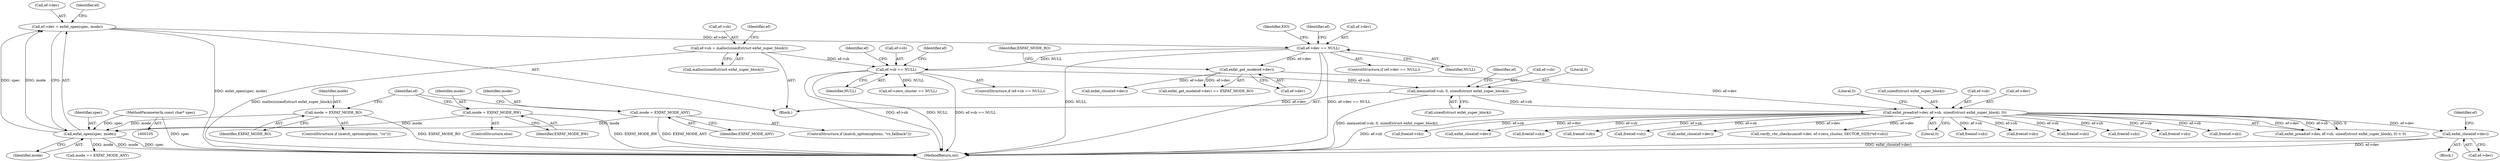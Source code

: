digraph "0_exfat_2e86ae5f81da11f11673d0546efb525af02b7786@pointer" {
"1000279" [label="(Call,exfat_close(ef->dev))"];
"1000212" [label="(Call,exfat_pread(ef->dev, ef->sb, sizeof(struct exfat_super_block), 0))"];
"1000158" [label="(Call,exfat_get_mode(ef->dev))"];
"1000148" [label="(Call,ef->dev == NULL)"];
"1000140" [label="(Call,ef->dev = exfat_open(spec, mode))"];
"1000144" [label="(Call,exfat_open(spec, mode))"];
"1000107" [label="(MethodParameterIn,const char* spec)"];
"1000125" [label="(Call,mode = EXFAT_MODE_RO)"];
"1000133" [label="(Call,mode = EXFAT_MODE_ANY)"];
"1000137" [label="(Call,mode = EXFAT_MODE_RW)"];
"1000203" [label="(Call,memset(ef->sb, 0, sizeof(struct exfat_super_block)))"];
"1000188" [label="(Call,ef->sb == NULL)"];
"1000180" [label="(Call,ef->sb = malloc(sizeof(struct exfat_super_block)))"];
"1000189" [label="(Call,ef->sb)"];
"1000127" [label="(Identifier,EXFAT_MODE_RO)"];
"1000159" [label="(Call,ef->dev)"];
"1000212" [label="(Call,exfat_pread(ef->dev, ef->sb, sizeof(struct exfat_super_block), 0))"];
"1000249" [label="(Call,exfat_close(ef->dev))"];
"1000160" [label="(Identifier,ef)"];
"1000141" [label="(Call,ef->dev)"];
"1000203" [label="(Call,memset(ef->sb, 0, sizeof(struct exfat_super_block)))"];
"1000139" [label="(Identifier,EXFAT_MODE_RW)"];
"1000686" [label="(MethodReturn,int)"];
"1000294" [label="(Call,verify_vbr_checksum(ef->dev, ef->zero_cluster, SECTOR_SIZE(*ef->sb)))"];
"1000180" [label="(Call,ef->sb = malloc(sizeof(struct exfat_super_block)))"];
"1000208" [label="(Call,sizeof(struct exfat_super_block))"];
"1000221" [label="(Literal,0)"];
"1000679" [label="(Call,free(ef->sb))"];
"1000194" [label="(Call,exfat_close(ef->dev))"];
"1000136" [label="(ControlStructure,else)"];
"1000137" [label="(Call,mode = EXFAT_MODE_RW)"];
"1000192" [label="(Identifier,NULL)"];
"1000158" [label="(Call,exfat_get_mode(ef->dev))"];
"1000377" [label="(Call,free(ef->sb))"];
"1000507" [label="(Call,free(ef->sb))"];
"1000222" [label="(Literal,0)"];
"1000253" [label="(Call,free(ef->sb))"];
"1000196" [label="(Identifier,ef)"];
"1000157" [label="(Call,exfat_get_mode(ef->dev) == EXFAT_MODE_RO)"];
"1000133" [label="(Call,mode = EXFAT_MODE_ANY)"];
"1000273" [label="(Call,ef->zero_cluster == NULL)"];
"1000219" [label="(Call,sizeof(struct exfat_super_block))"];
"1000216" [label="(Call,ef->sb)"];
"1000152" [label="(Identifier,NULL)"];
"1000126" [label="(Identifier,mode)"];
"1000207" [label="(Literal,0)"];
"1000162" [label="(Identifier,EXFAT_MODE_RO)"];
"1000315" [label="(Call,free(ef->sb))"];
"1000187" [label="(ControlStructure,if (ef->sb == NULL))"];
"1000278" [label="(Block,)"];
"1000228" [label="(Call,free(ef->sb))"];
"1000142" [label="(Identifier,ef)"];
"1000279" [label="(Call,exfat_close(ef->dev))"];
"1000149" [label="(Call,ef->dev)"];
"1000190" [label="(Identifier,ef)"];
"1000148" [label="(Call,ef->dev == NULL)"];
"1000109" [label="(Block,)"];
"1000205" [label="(Identifier,ef)"];
"1000150" [label="(Identifier,ef)"];
"1000129" [label="(ControlStructure,if (match_option(options, \"ro_fallback\")))"];
"1000211" [label="(Call,exfat_pread(ef->dev, ef->sb, sizeof(struct exfat_super_block), 0) < 0)"];
"1000125" [label="(Call,mode = EXFAT_MODE_RO)"];
"1000283" [label="(Call,free(ef->sb))"];
"1000146" [label="(Identifier,mode)"];
"1000188" [label="(Call,ef->sb == NULL)"];
"1000224" [label="(Call,exfat_close(ef->dev))"];
"1000181" [label="(Call,ef->sb)"];
"1000147" [label="(ControlStructure,if (ef->dev == NULL))"];
"1000213" [label="(Call,ef->dev)"];
"1000144" [label="(Call,exfat_open(spec, mode))"];
"1000107" [label="(MethodParameterIn,const char* spec)"];
"1000214" [label="(Identifier,ef)"];
"1000459" [label="(Call,free(ef->sb))"];
"1000134" [label="(Identifier,mode)"];
"1000592" [label="(Call,free(ef->sb))"];
"1000408" [label="(Call,free(ef->sb))"];
"1000155" [label="(Identifier,EIO)"];
"1000280" [label="(Call,ef->dev)"];
"1000135" [label="(Identifier,EXFAT_MODE_ANY)"];
"1000165" [label="(Call,mode == EXFAT_MODE_ANY)"];
"1000121" [label="(ControlStructure,if (match_option(options, \"ro\")))"];
"1000204" [label="(Call,ef->sb)"];
"1000184" [label="(Call,malloc(sizeof(struct exfat_super_block)))"];
"1000145" [label="(Identifier,spec)"];
"1000140" [label="(Call,ef->dev = exfat_open(spec, mode))"];
"1000285" [label="(Identifier,ef)"];
"1000138" [label="(Identifier,mode)"];
"1000279" -> "1000278"  [label="AST: "];
"1000279" -> "1000280"  [label="CFG: "];
"1000280" -> "1000279"  [label="AST: "];
"1000285" -> "1000279"  [label="CFG: "];
"1000279" -> "1000686"  [label="DDG: ef->dev"];
"1000279" -> "1000686"  [label="DDG: exfat_close(ef->dev)"];
"1000212" -> "1000279"  [label="DDG: ef->dev"];
"1000212" -> "1000211"  [label="AST: "];
"1000212" -> "1000221"  [label="CFG: "];
"1000213" -> "1000212"  [label="AST: "];
"1000216" -> "1000212"  [label="AST: "];
"1000219" -> "1000212"  [label="AST: "];
"1000221" -> "1000212"  [label="AST: "];
"1000222" -> "1000212"  [label="CFG: "];
"1000212" -> "1000686"  [label="DDG: ef->sb"];
"1000212" -> "1000211"  [label="DDG: ef->dev"];
"1000212" -> "1000211"  [label="DDG: ef->sb"];
"1000212" -> "1000211"  [label="DDG: 0"];
"1000158" -> "1000212"  [label="DDG: ef->dev"];
"1000203" -> "1000212"  [label="DDG: ef->sb"];
"1000212" -> "1000224"  [label="DDG: ef->dev"];
"1000212" -> "1000228"  [label="DDG: ef->sb"];
"1000212" -> "1000249"  [label="DDG: ef->dev"];
"1000212" -> "1000253"  [label="DDG: ef->sb"];
"1000212" -> "1000283"  [label="DDG: ef->sb"];
"1000212" -> "1000294"  [label="DDG: ef->dev"];
"1000212" -> "1000315"  [label="DDG: ef->sb"];
"1000212" -> "1000377"  [label="DDG: ef->sb"];
"1000212" -> "1000408"  [label="DDG: ef->sb"];
"1000212" -> "1000459"  [label="DDG: ef->sb"];
"1000212" -> "1000507"  [label="DDG: ef->sb"];
"1000212" -> "1000592"  [label="DDG: ef->sb"];
"1000212" -> "1000679"  [label="DDG: ef->sb"];
"1000158" -> "1000157"  [label="AST: "];
"1000158" -> "1000159"  [label="CFG: "];
"1000159" -> "1000158"  [label="AST: "];
"1000162" -> "1000158"  [label="CFG: "];
"1000158" -> "1000157"  [label="DDG: ef->dev"];
"1000148" -> "1000158"  [label="DDG: ef->dev"];
"1000158" -> "1000194"  [label="DDG: ef->dev"];
"1000148" -> "1000147"  [label="AST: "];
"1000148" -> "1000152"  [label="CFG: "];
"1000149" -> "1000148"  [label="AST: "];
"1000152" -> "1000148"  [label="AST: "];
"1000155" -> "1000148"  [label="CFG: "];
"1000160" -> "1000148"  [label="CFG: "];
"1000148" -> "1000686"  [label="DDG: NULL"];
"1000148" -> "1000686"  [label="DDG: ef->dev"];
"1000148" -> "1000686"  [label="DDG: ef->dev == NULL"];
"1000140" -> "1000148"  [label="DDG: ef->dev"];
"1000148" -> "1000188"  [label="DDG: NULL"];
"1000140" -> "1000109"  [label="AST: "];
"1000140" -> "1000144"  [label="CFG: "];
"1000141" -> "1000140"  [label="AST: "];
"1000144" -> "1000140"  [label="AST: "];
"1000150" -> "1000140"  [label="CFG: "];
"1000140" -> "1000686"  [label="DDG: exfat_open(spec, mode)"];
"1000144" -> "1000140"  [label="DDG: spec"];
"1000144" -> "1000140"  [label="DDG: mode"];
"1000144" -> "1000146"  [label="CFG: "];
"1000145" -> "1000144"  [label="AST: "];
"1000146" -> "1000144"  [label="AST: "];
"1000144" -> "1000686"  [label="DDG: spec"];
"1000144" -> "1000686"  [label="DDG: mode"];
"1000107" -> "1000144"  [label="DDG: spec"];
"1000125" -> "1000144"  [label="DDG: mode"];
"1000133" -> "1000144"  [label="DDG: mode"];
"1000137" -> "1000144"  [label="DDG: mode"];
"1000144" -> "1000165"  [label="DDG: mode"];
"1000107" -> "1000105"  [label="AST: "];
"1000107" -> "1000686"  [label="DDG: spec"];
"1000125" -> "1000121"  [label="AST: "];
"1000125" -> "1000127"  [label="CFG: "];
"1000126" -> "1000125"  [label="AST: "];
"1000127" -> "1000125"  [label="AST: "];
"1000142" -> "1000125"  [label="CFG: "];
"1000125" -> "1000686"  [label="DDG: EXFAT_MODE_RO"];
"1000133" -> "1000129"  [label="AST: "];
"1000133" -> "1000135"  [label="CFG: "];
"1000134" -> "1000133"  [label="AST: "];
"1000135" -> "1000133"  [label="AST: "];
"1000142" -> "1000133"  [label="CFG: "];
"1000133" -> "1000686"  [label="DDG: EXFAT_MODE_ANY"];
"1000137" -> "1000136"  [label="AST: "];
"1000137" -> "1000139"  [label="CFG: "];
"1000138" -> "1000137"  [label="AST: "];
"1000139" -> "1000137"  [label="AST: "];
"1000142" -> "1000137"  [label="CFG: "];
"1000137" -> "1000686"  [label="DDG: EXFAT_MODE_RW"];
"1000203" -> "1000109"  [label="AST: "];
"1000203" -> "1000208"  [label="CFG: "];
"1000204" -> "1000203"  [label="AST: "];
"1000207" -> "1000203"  [label="AST: "];
"1000208" -> "1000203"  [label="AST: "];
"1000214" -> "1000203"  [label="CFG: "];
"1000203" -> "1000686"  [label="DDG: memset(ef->sb, 0, sizeof(struct exfat_super_block))"];
"1000188" -> "1000203"  [label="DDG: ef->sb"];
"1000188" -> "1000187"  [label="AST: "];
"1000188" -> "1000192"  [label="CFG: "];
"1000189" -> "1000188"  [label="AST: "];
"1000192" -> "1000188"  [label="AST: "];
"1000196" -> "1000188"  [label="CFG: "];
"1000205" -> "1000188"  [label="CFG: "];
"1000188" -> "1000686"  [label="DDG: ef->sb == NULL"];
"1000188" -> "1000686"  [label="DDG: ef->sb"];
"1000188" -> "1000686"  [label="DDG: NULL"];
"1000180" -> "1000188"  [label="DDG: ef->sb"];
"1000188" -> "1000273"  [label="DDG: NULL"];
"1000180" -> "1000109"  [label="AST: "];
"1000180" -> "1000184"  [label="CFG: "];
"1000181" -> "1000180"  [label="AST: "];
"1000184" -> "1000180"  [label="AST: "];
"1000190" -> "1000180"  [label="CFG: "];
"1000180" -> "1000686"  [label="DDG: malloc(sizeof(struct exfat_super_block))"];
}
